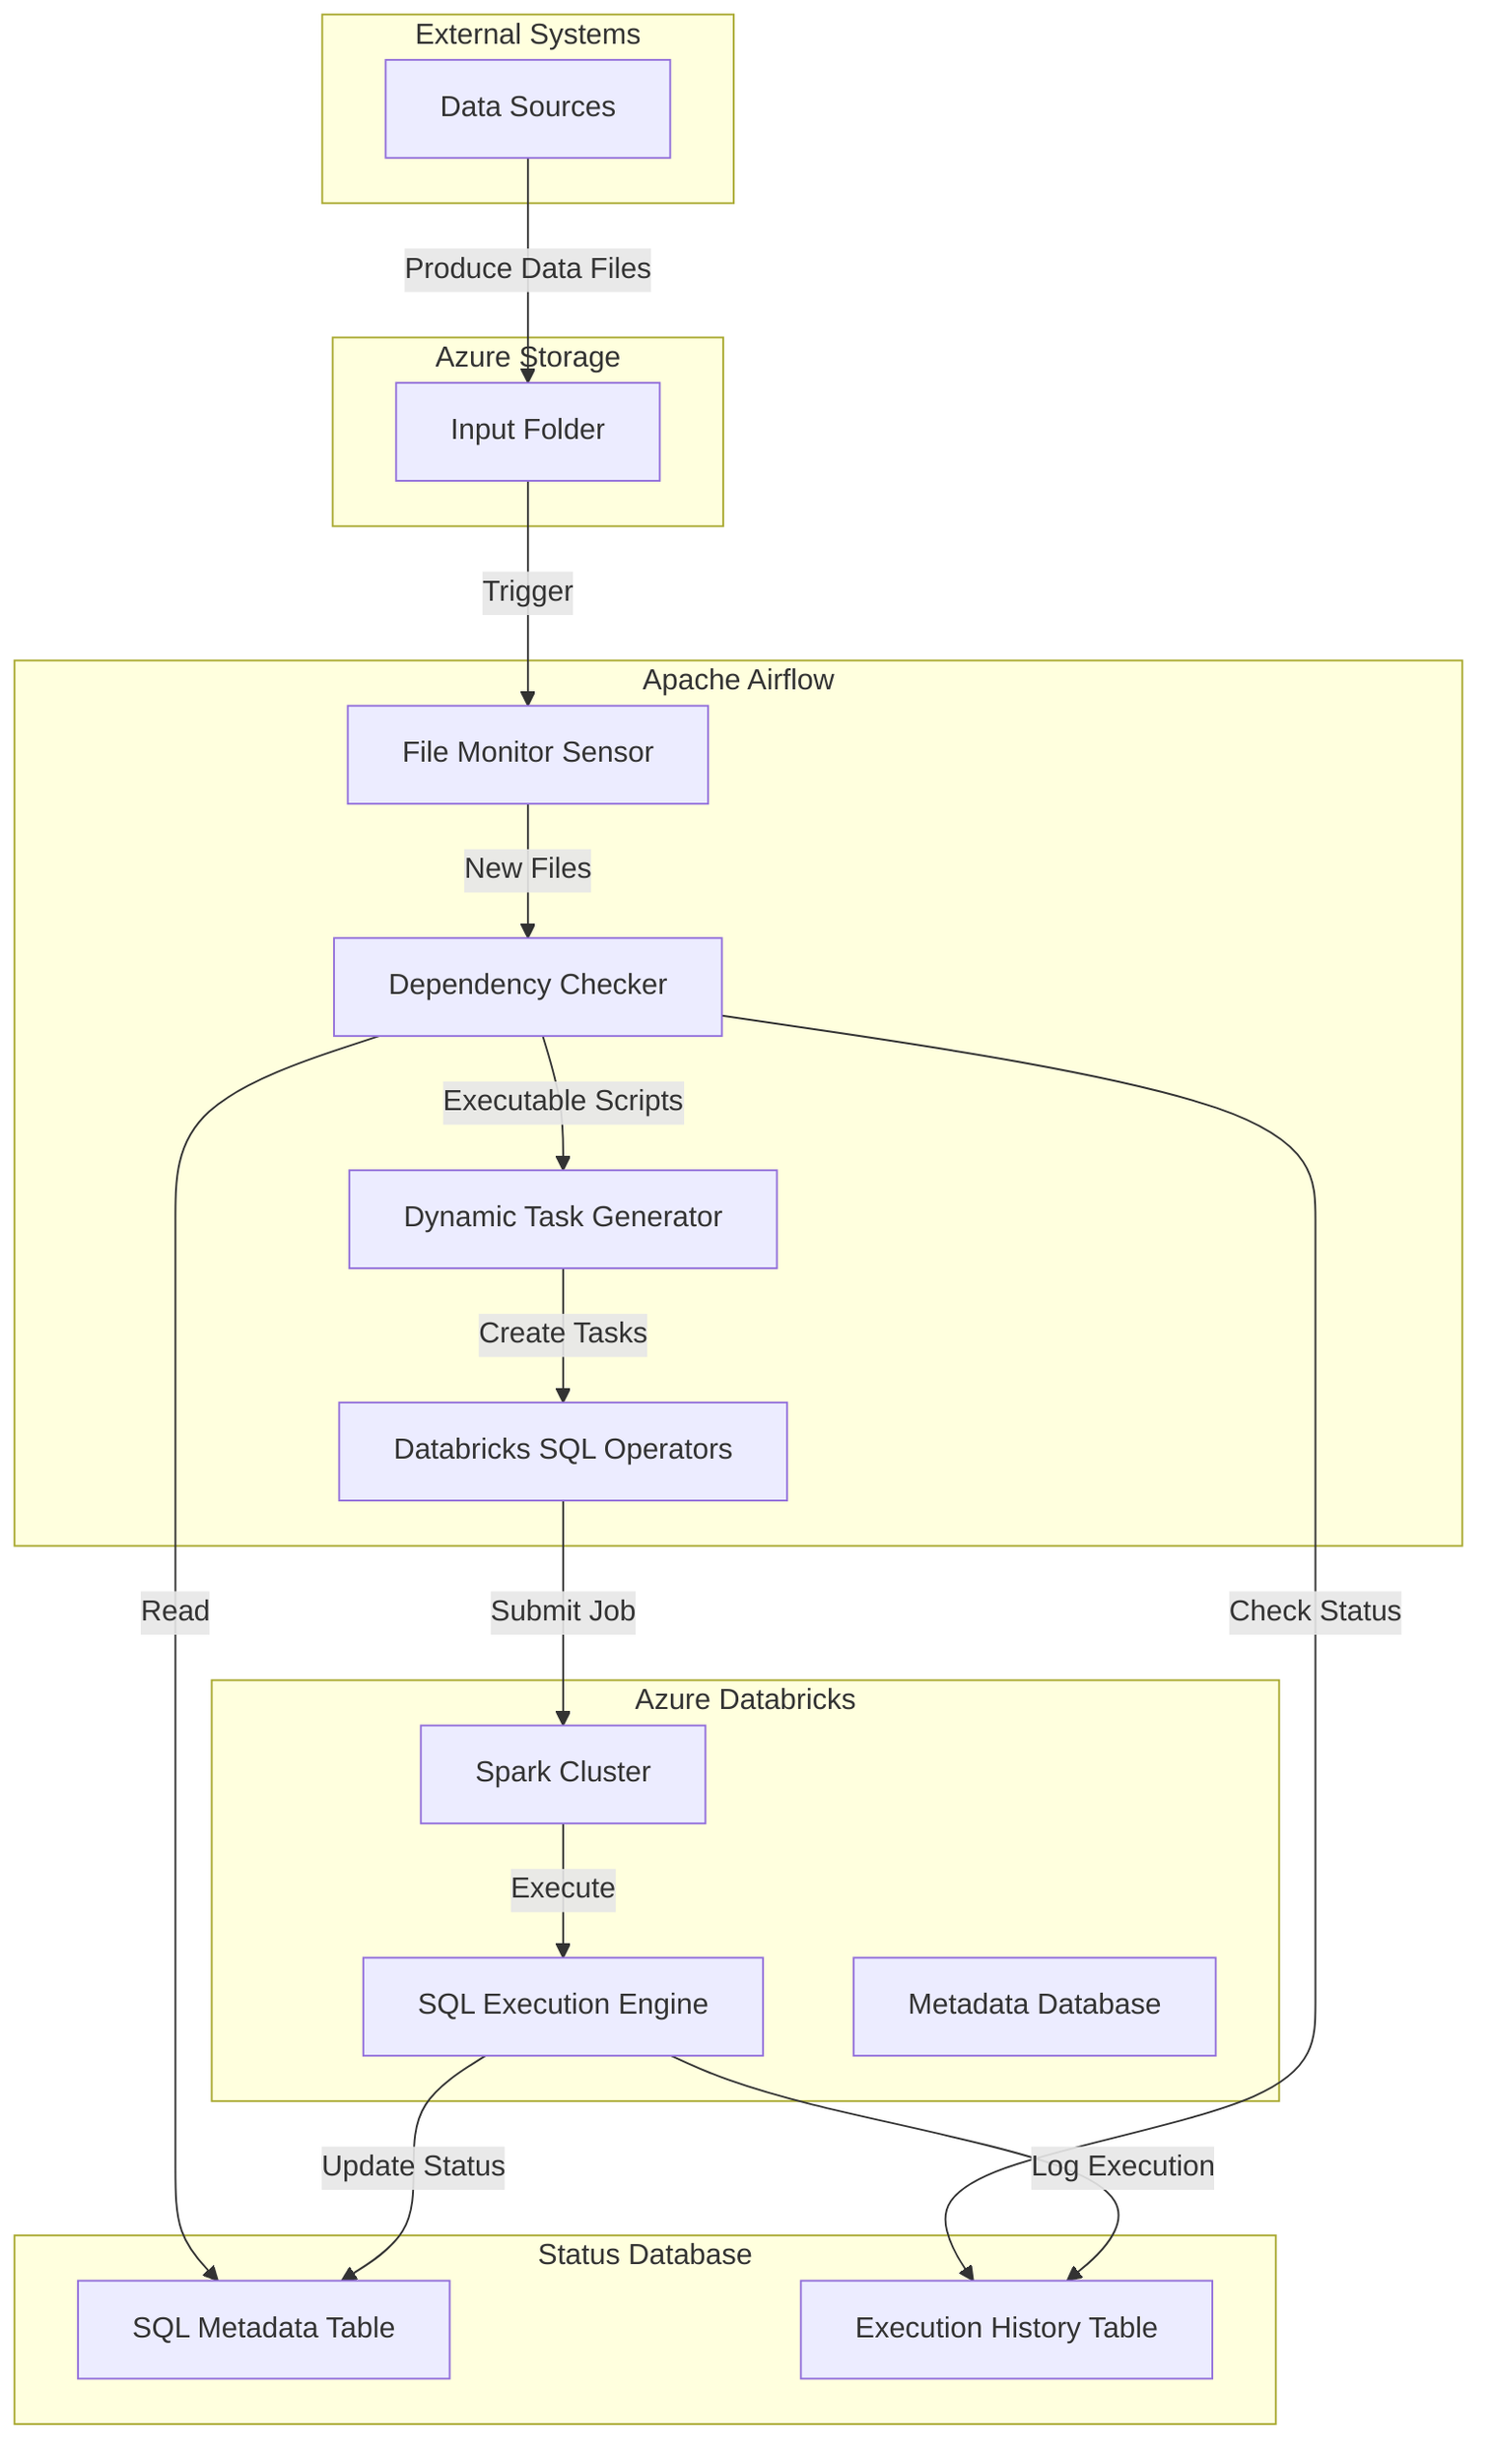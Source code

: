 flowchart TB
    subgraph External ["External Systems"]
        DataSources["Data Sources"]
    end
    
    subgraph Storage ["Azure Storage"]
        InputFolder["Input Folder"]
    end
    
    subgraph AirflowOrchestration ["Apache Airflow"]
        FileMonitor["File Monitor Sensor"]
        DependencyChecker["Dependency Checker"]
        TaskGenerator["Dynamic Task Generator"]
        DatabricksOperators["Databricks SQL Operators"]
    end
    
    subgraph Databricks ["Azure Databricks"]
        SparkCluster["Spark Cluster"]
        SQLExecution["SQL Execution Engine"]
        MetadataDB["Metadata Database"]
    end
    
    subgraph StatusDB ["Status Database"]
        MetadataTable["SQL Metadata Table"]
        ExecutionHistory["Execution History Table"]
    end

    DataSources -->|Produce Data Files| InputFolder
    InputFolder -->|Trigger| FileMonitor
    FileMonitor -->|New Files| DependencyChecker
    DependencyChecker -->|Read| MetadataTable
    DependencyChecker -->|Check Status| ExecutionHistory
    DependencyChecker -->|Executable Scripts| TaskGenerator
    TaskGenerator -->|Create Tasks| DatabricksOperators
    DatabricksOperators -->|Submit Job| SparkCluster
    SparkCluster -->|Execute| SQLExecution
    SQLExecution -->|Update Status| MetadataTable
    SQLExecution -->|Log Execution| ExecutionHistory
